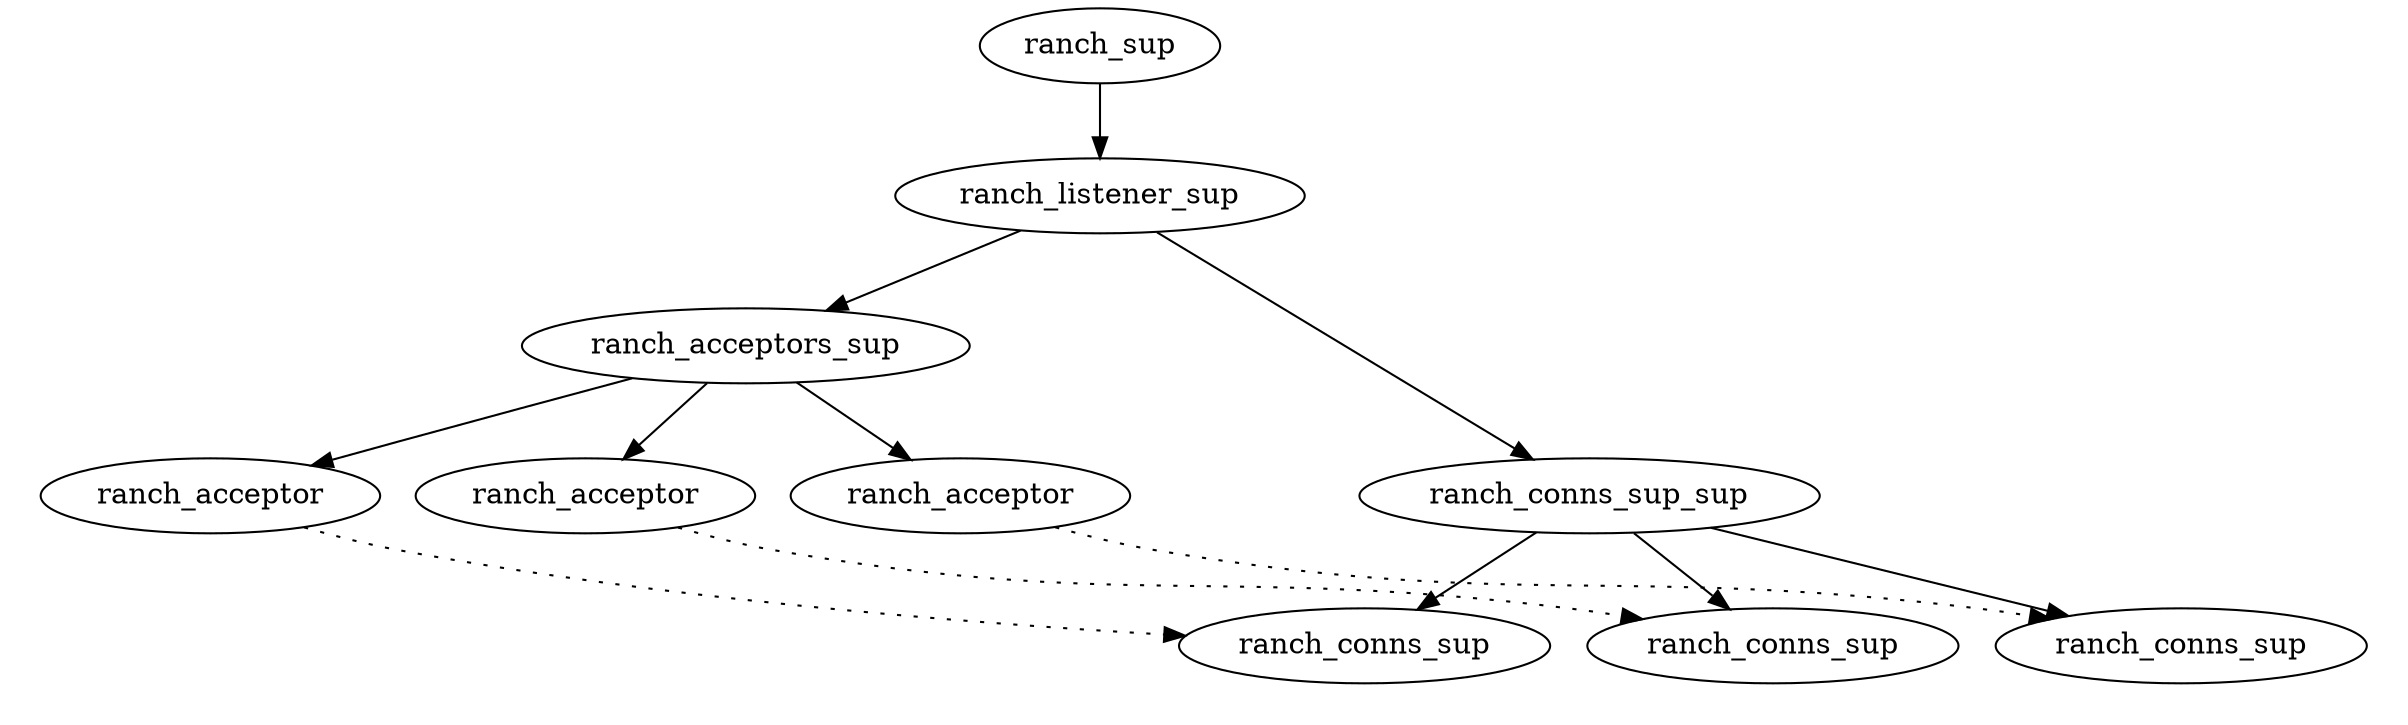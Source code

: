 digraph G {
    ranch_sup -> ranch_listener_sup;

    ranch_listener_sup -> ranch_conns_sup_sup;

    subgraph cluster_0 {
        style=invis;

        ranch_conns_sup_sup;

        ranch_conns_sup1 [label="ranch_conns_sup"];
        ranch_conns_sup2 [label="ranch_conns_sup"];
        ranch_conns_sup3 [label="ranch_conns_sup"];

        ranch_conns_sup_sup -> ranch_conns_sup1;
        ranch_conns_sup_sup -> ranch_conns_sup2;
        ranch_conns_sup_sup -> ranch_conns_sup3;
    }

    ranch_listener_sup -> ranch_acceptors_sup;

    subgraph cluster_1 {
        style=invis;

        ranch_acceptor1 [label="ranch_acceptor"];
        ranch_acceptor2 [label="ranch_acceptor"];
        ranch_acceptor3 [label="ranch_acceptor"];

        ranch_acceptors_sup -> ranch_acceptor1;
        ranch_acceptors_sup -> ranch_acceptor2;
        ranch_acceptors_sup -> ranch_acceptor3;
    }

    ranch_acceptor1 -> ranch_conns_sup1 [style="dotted"];
    ranch_acceptor2 -> ranch_conns_sup2 [style="dotted"];
    ranch_acceptor3 -> ranch_conns_sup3 [style="dotted"];
}
